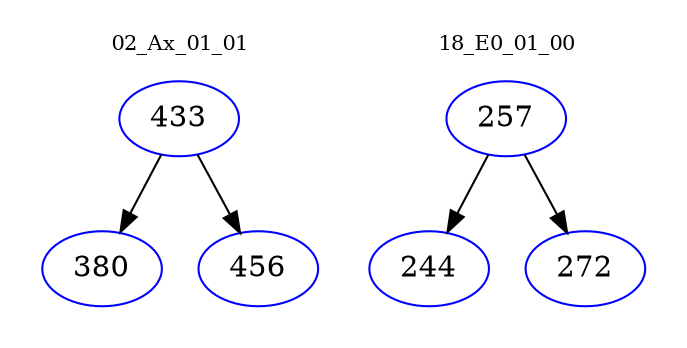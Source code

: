 digraph{
subgraph cluster_0 {
color = white
label = "02_Ax_01_01";
fontsize=10;
T0_433 [label="433", color="blue"]
T0_433 -> T0_380 [color="black"]
T0_380 [label="380", color="blue"]
T0_433 -> T0_456 [color="black"]
T0_456 [label="456", color="blue"]
}
subgraph cluster_1 {
color = white
label = "18_E0_01_00";
fontsize=10;
T1_257 [label="257", color="blue"]
T1_257 -> T1_244 [color="black"]
T1_244 [label="244", color="blue"]
T1_257 -> T1_272 [color="black"]
T1_272 [label="272", color="blue"]
}
}
